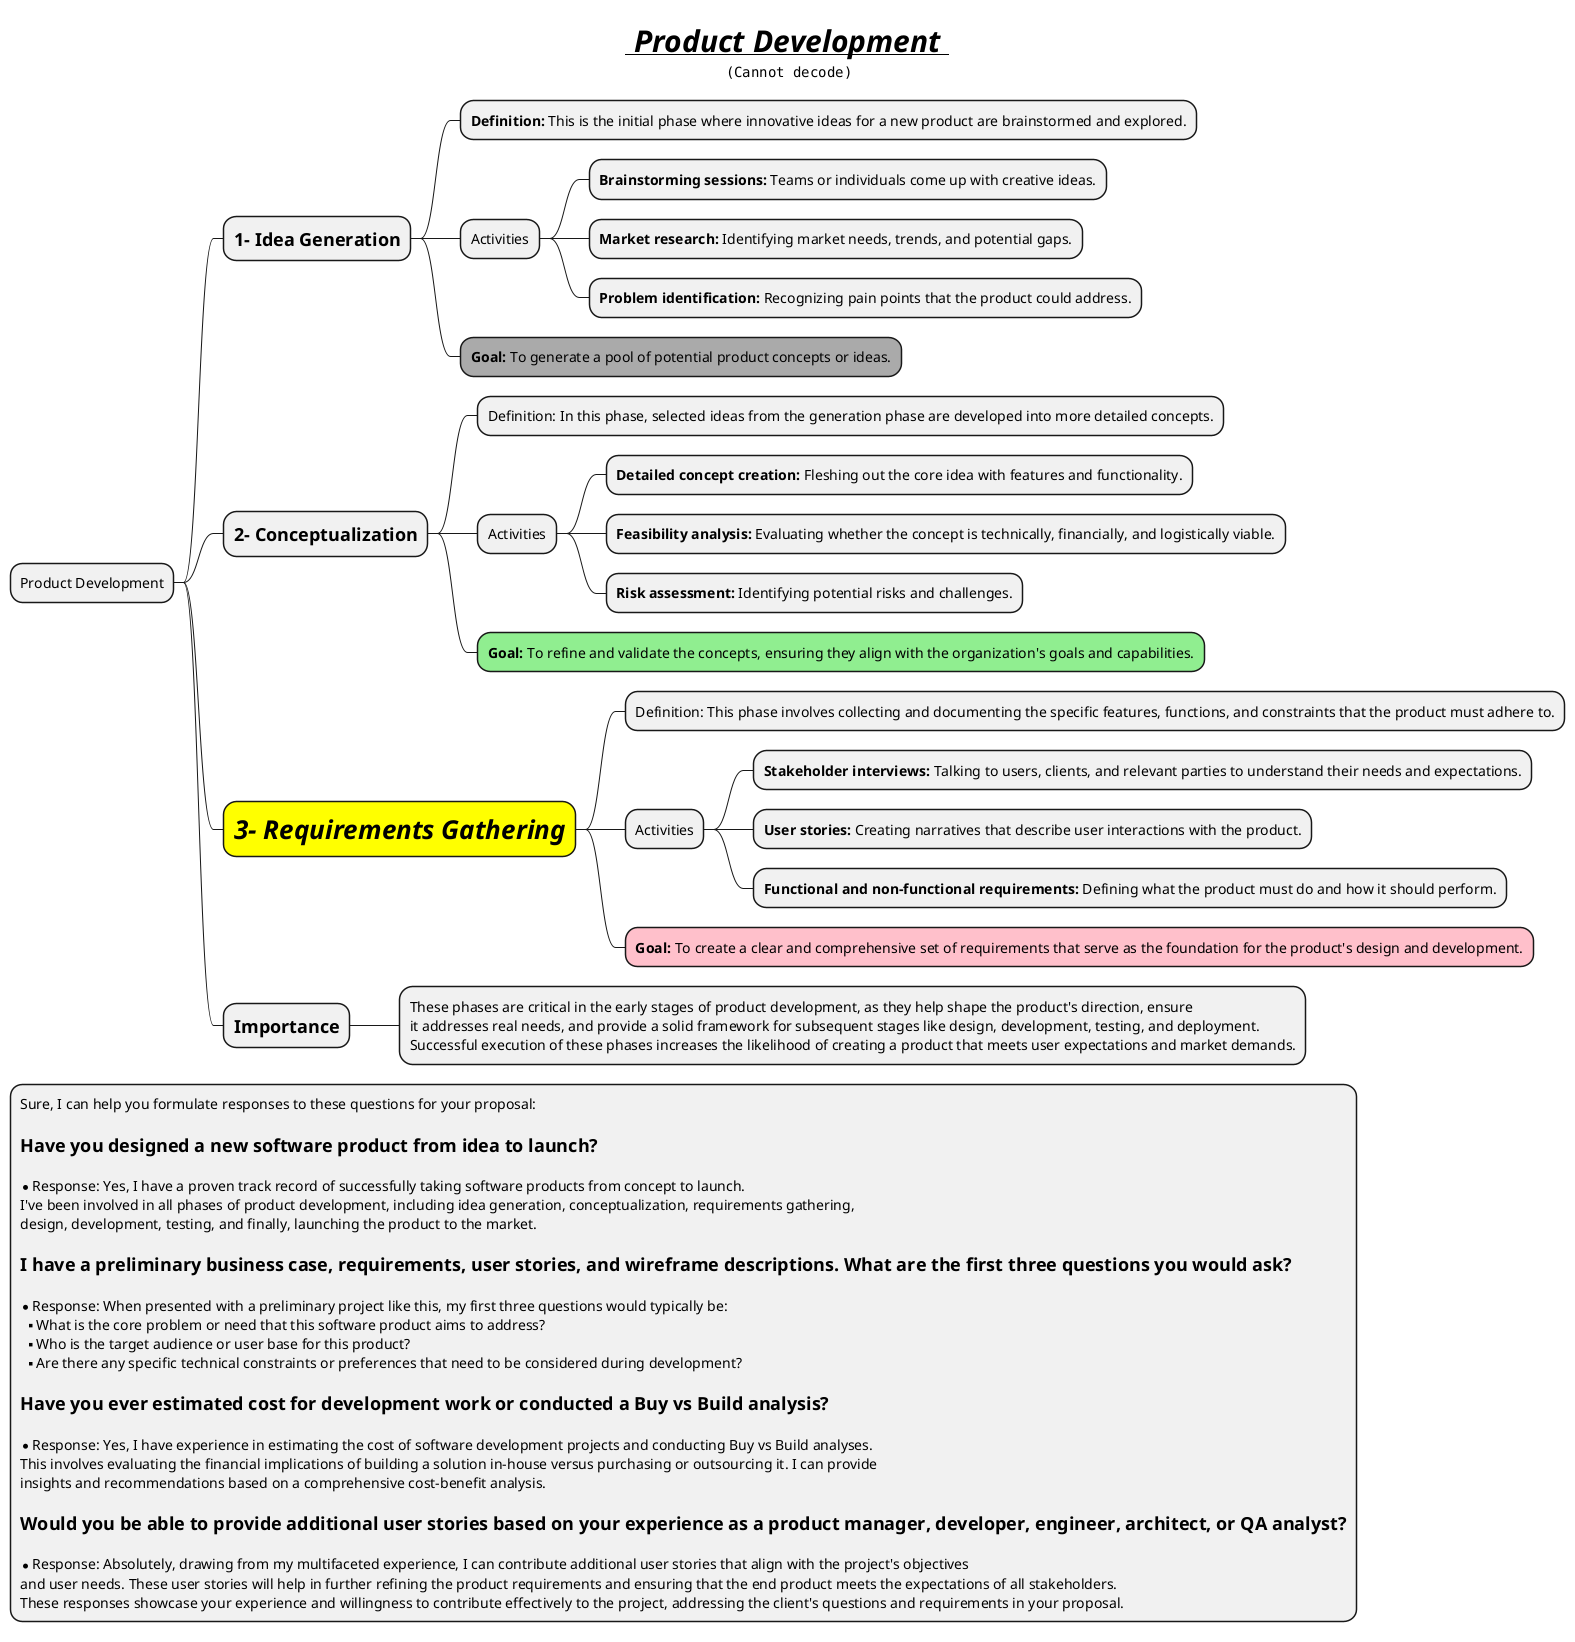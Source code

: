 @startmindmap



title =//**__ Product Development __**// \n <img:images/img.png>

* Product Development
** =1- Idea Generation
*** **Definition:** This is the initial phase where innovative ideas for a new product are brainstormed and explored.
*** Activities
**** **Brainstorming sessions:** Teams or individuals come up with creative ideas.
**** **Market research:** Identifying market needs, trends, and potential gaps.
**** **Problem identification:** Recognizing pain points that the product could address.
***[#a] **Goal:** To generate a pool of potential product concepts or ideas.

** =2- Conceptualization
*** Definition: In this phase, selected ideas from the generation phase are developed into more detailed concepts.
*** Activities
**** **Detailed concept creation:** Fleshing out the core idea with features and functionality.
**** **Feasibility analysis: **Evaluating whether the concept is technically, financially, and logistically viable.
**** **Risk assessment: **Identifying potential risks and challenges.
***[#lightgreen] **Goal:** To refine and validate the concepts, ensuring they align with the organization's goals and capabilities.

**[#yellow] =//**3- Requirements Gathering**//
*** Definition: This phase involves collecting and documenting the specific features, functions, and constraints that the product must adhere to.
*** Activities
**** **Stakeholder interviews:** Talking to users, clients, and relevant parties to understand their needs and expectations.
**** **User stories:** Creating narratives that describe user interactions with the product.
**** **Functional and non-functional requirements:** Defining what the product must do and how it should perform.
***[#pink] **Goal:** To create a clear and comprehensive set of requirements that serve as the foundation for the product's design and development.

** =Importance
***:These phases are critical in the early stages of product development, as they help shape the product's direction, ensure
it addresses real needs, and provide a solid framework for subsequent stages like design, development, testing, and deployment.
Successful execution of these phases increases the likelihood of creating a product that meets user expectations and market demands.;

*:Sure, I can help you formulate responses to these questions for your proposal:

= Have you designed a new software product from idea to launch?

* Response: Yes, I have a proven track record of successfully taking software products from concept to launch.
I've been involved in all phases of product development, including idea generation, conceptualization, requirements gathering,
design, development, testing, and finally, launching the product to the market.

=I have a preliminary business case, requirements, user stories, and wireframe descriptions. What are the first three questions you would ask?

* Response: When presented with a preliminary project like this, my first three questions would typically be:
** What is the core problem or need that this software product aims to address?
** Who is the target audience or user base for this product?
** Are there any specific technical constraints or preferences that need to be considered during development?

= Have you ever estimated cost for development work or conducted a Buy vs Build analysis?

* Response: Yes, I have experience in estimating the cost of software development projects and conducting Buy vs Build analyses.
This involves evaluating the financial implications of building a solution in-house versus purchasing or outsourcing it. I can provide
insights and recommendations based on a comprehensive cost-benefit analysis.

= Would you be able to provide additional user stories based on your experience as a product manager, developer, engineer, architect, or QA analyst?

* Response: Absolutely, drawing from my multifaceted experience, I can contribute additional user stories that align with the project's objectives
and user needs. These user stories will help in further refining the product requirements and ensuring that the end product meets the expectations of all stakeholders.
These responses showcase your experience and willingness to contribute effectively to the project, addressing the client's questions and requirements in your proposal.;
@endmindmap
